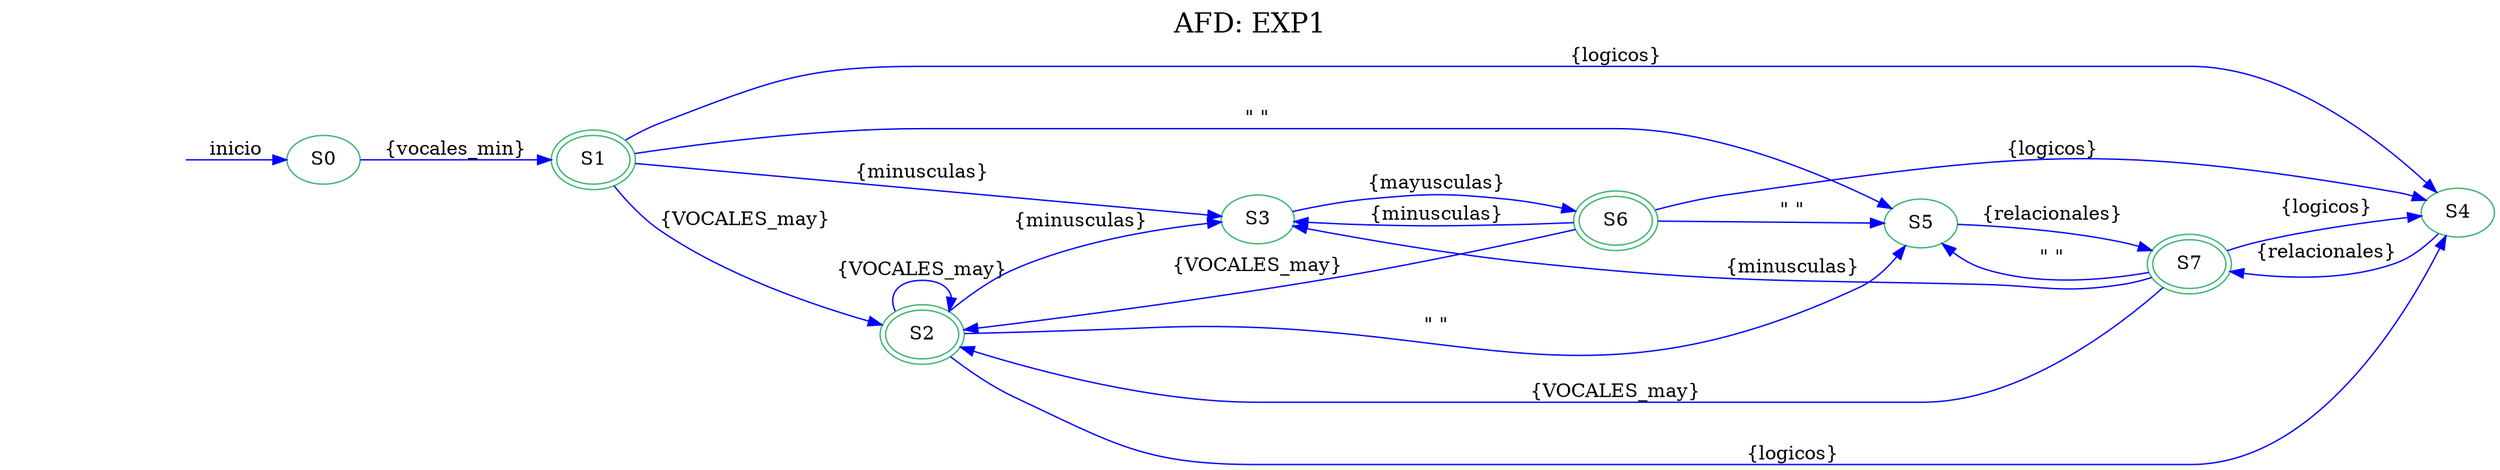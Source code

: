 digraph AFD { 
graph [label="AFD: EXP1", labelloc=t, fontsize=20];
rankdir=LR;
edge [color=blue];
node [color = mediumseagreen];
"S0"[ label=S0 ]
"S1"[ label=S1 ]
"S1"[peripheries=2]"S2"[ label=S2 ]
"S2"[peripheries=2]"S3"[ label=S3 ]
"S4"[ label=S4 ]
"S5"[ label=S5 ]
"S6"[ label=S6 ]
"S6"[peripheries=2]"S7"[ label=S7 ]
"S7"[peripheries=2]secret_node [style=invis]; 
 secret_node->"S0"[label = "inicio"]; 
"S0"->"S1"[label="{vocales_min}" ];
"S1"->"S2"[label="{VOCALES_may}" ];
"S1"->"S3"[label="{minusculas}" ];
"S1"->"S4"[label="{logicos}" ];
"S1"->"S5"[label="\" \"" ];
"S2"->"S2"[label="{VOCALES_may}" ];
"S2"->"S3"[label="{minusculas}" ];
"S2"->"S4"[label="{logicos}" ];
"S2"->"S5"[label="\" \"" ];
"S3"->"S6"[label="{mayusculas}" ];
"S4"->"S7"[label="{relacionales}" ];
"S5"->"S7"[label="{relacionales}" ];
"S6"->"S2"[label="{VOCALES_may}" ];
"S6"->"S3"[label="{minusculas}" ];
"S6"->"S4"[label="{logicos}" ];
"S6"->"S5"[label="\" \"" ];
"S7"->"S2"[label="{VOCALES_may}" ];
"S7"->"S3"[label="{minusculas}" ];
"S7"->"S4"[label="{logicos}" ];
"S7"->"S5"[label="\" \"" ];

}